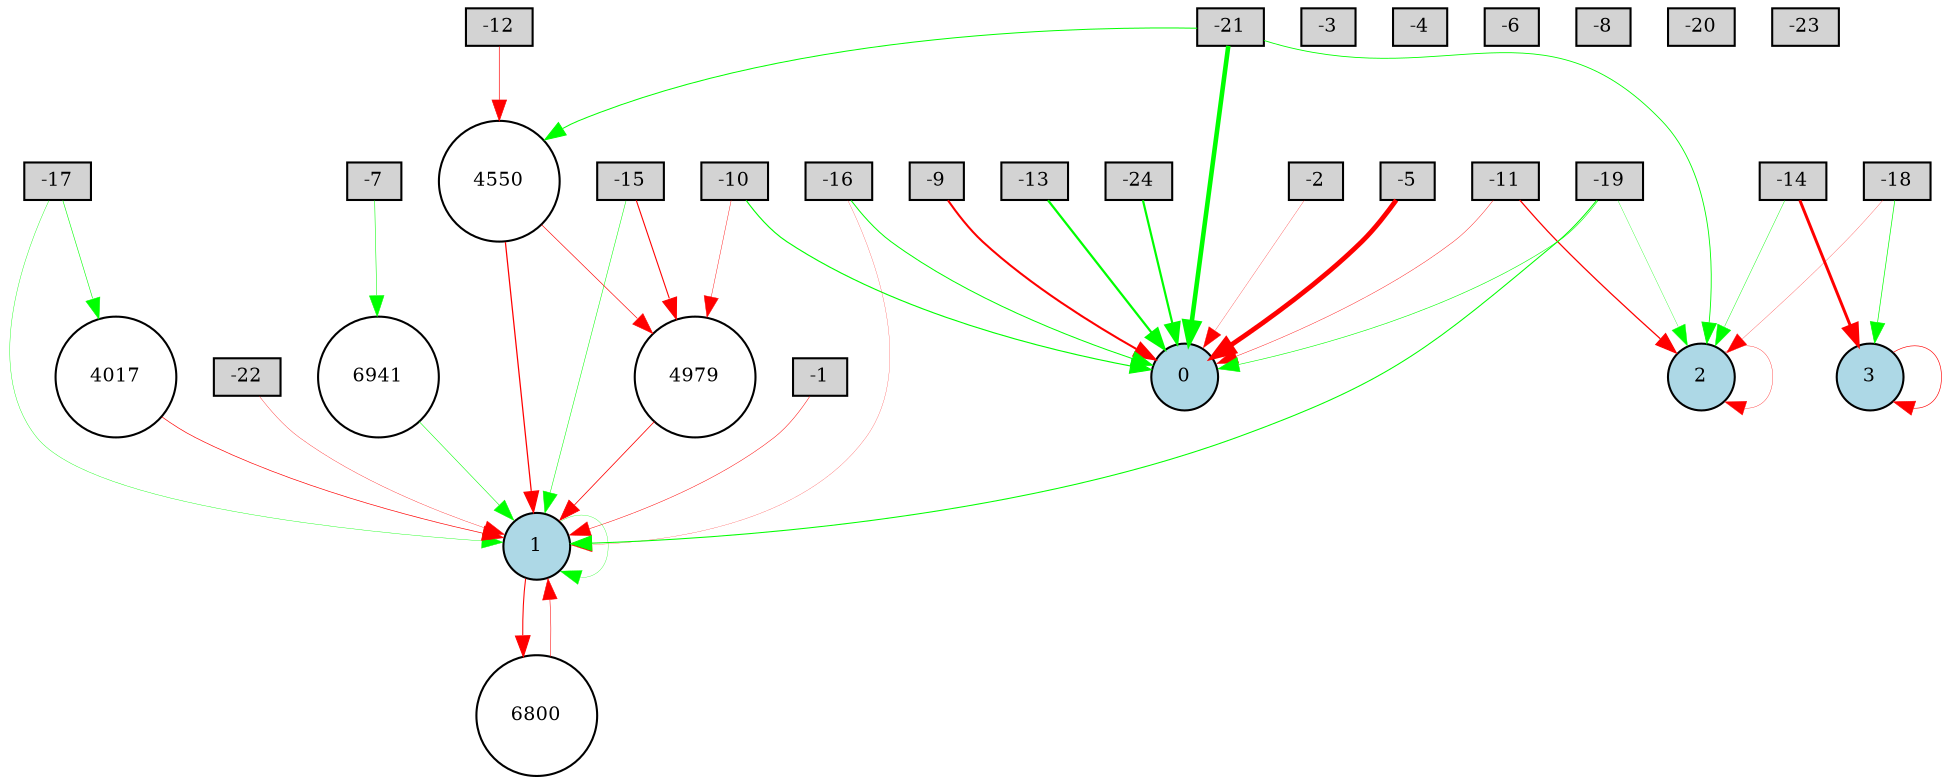 digraph {
	node [fontsize=9 height=0.2 shape=circle width=0.2]
	-1 [fillcolor=lightgray shape=box style=filled]
	-2 [fillcolor=lightgray shape=box style=filled]
	-3 [fillcolor=lightgray shape=box style=filled]
	-4 [fillcolor=lightgray shape=box style=filled]
	-5 [fillcolor=lightgray shape=box style=filled]
	-6 [fillcolor=lightgray shape=box style=filled]
	-7 [fillcolor=lightgray shape=box style=filled]
	-8 [fillcolor=lightgray shape=box style=filled]
	-9 [fillcolor=lightgray shape=box style=filled]
	-10 [fillcolor=lightgray shape=box style=filled]
	-11 [fillcolor=lightgray shape=box style=filled]
	-12 [fillcolor=lightgray shape=box style=filled]
	-13 [fillcolor=lightgray shape=box style=filled]
	-14 [fillcolor=lightgray shape=box style=filled]
	-15 [fillcolor=lightgray shape=box style=filled]
	-16 [fillcolor=lightgray shape=box style=filled]
	-17 [fillcolor=lightgray shape=box style=filled]
	-18 [fillcolor=lightgray shape=box style=filled]
	-19 [fillcolor=lightgray shape=box style=filled]
	-20 [fillcolor=lightgray shape=box style=filled]
	-21 [fillcolor=lightgray shape=box style=filled]
	-22 [fillcolor=lightgray shape=box style=filled]
	-23 [fillcolor=lightgray shape=box style=filled]
	-24 [fillcolor=lightgray shape=box style=filled]
	0 [fillcolor=lightblue style=filled]
	1 [fillcolor=lightblue style=filled]
	2 [fillcolor=lightblue style=filled]
	3 [fillcolor=lightblue style=filled]
	4550 [fillcolor=white style=filled]
	6800 [fillcolor=white style=filled]
	4017 [fillcolor=white style=filled]
	4979 [fillcolor=white style=filled]
	6941 [fillcolor=white style=filled]
	-15 -> 4979 [color=red penwidth=0.521429720921237 style=solid]
	-10 -> 4979 [color=red penwidth=0.196097995078926 style=solid]
	-12 -> 4550 [color=red penwidth=0.3131393596462686 style=solid]
	-17 -> 4017 [color=green penwidth=0.28221399960605975 style=solid]
	-21 -> 4550 [color=green penwidth=0.47829949762429214 style=solid]
	-2 -> 0 [color=red penwidth=0.12804626420540208 style=solid]
	-7 -> 6941 [color=green penwidth=0.2574484782925409 style=solid]
	-1 -> 1 [color=red penwidth=0.23160915231537094 style=solid]
	-19 -> 2 [color=green penwidth=0.15761565784901405 style=solid]
	3 -> 3 [color=red penwidth=0.304832499144577 style=solid]
	-11 -> 0 [color=red penwidth=0.19703319559003055 style=solid]
	-14 -> 2 [color=green penwidth=0.20841237662646497 style=solid]
	4550 -> 1 [color=red penwidth=0.5977097848989821 style=solid]
	-15 -> 1 [color=green penwidth=0.24941249516953176 style=solid]
	-21 -> 0 [color=green penwidth=2.1994294392590237 style=solid]
	-16 -> 0 [color=green penwidth=0.4766895291605 style=solid]
	-22 -> 1 [color=red penwidth=0.16365909991295502 style=solid]
	2 -> 2 [color=red penwidth=0.15861583324931638 style=solid]
	-10 -> 0 [color=green penwidth=0.5357919849575262 style=solid]
	-18 -> 2 [color=red penwidth=0.12469527016134557 style=solid]
	1 -> 1 [color=green penwidth=0.1481890045795581 style=solid]
	-5 -> 0 [color=red penwidth=2.3177810646852275 style=solid]
	-19 -> 1 [color=green penwidth=0.4996075156831258 style=solid]
	4550 -> 4979 [color=red penwidth=0.3109263475445368 style=solid]
	-14 -> 3 [color=red penwidth=1.41490532354465 style=solid]
	-16 -> 1 [color=red penwidth=0.10694898888187274 style=solid]
	-9 -> 0 [color=red penwidth=0.9813064727030053 style=solid]
	-18 -> 3 [color=green penwidth=0.3285973185213165 style=solid]
	4979 -> 1 [color=red penwidth=0.38144495164357495 style=solid]
	-19 -> 0 [color=green penwidth=0.28193470644160024 style=solid]
	-21 -> 2 [color=green penwidth=0.4129288308330261 style=solid]
	-24 -> 0 [color=green penwidth=1.0524114258658939 style=solid]
	-11 -> 2 [color=red penwidth=0.6048289071577871 style=solid]
	4017 -> 1 [color=red penwidth=0.3179535546942601 style=solid]
	-17 -> 1 [color=green penwidth=0.189408554304634 style=solid]
	6800 -> 1 [color=red penwidth=0.25575443236966067 style=solid]
	6941 -> 1 [color=green penwidth=0.2642864118761049 style=solid]
	-13 -> 0 [color=green penwidth=1.0756434529663286 style=solid]
	1 -> 6800 [color=red penwidth=0.5024971681177284 style=solid]
}
